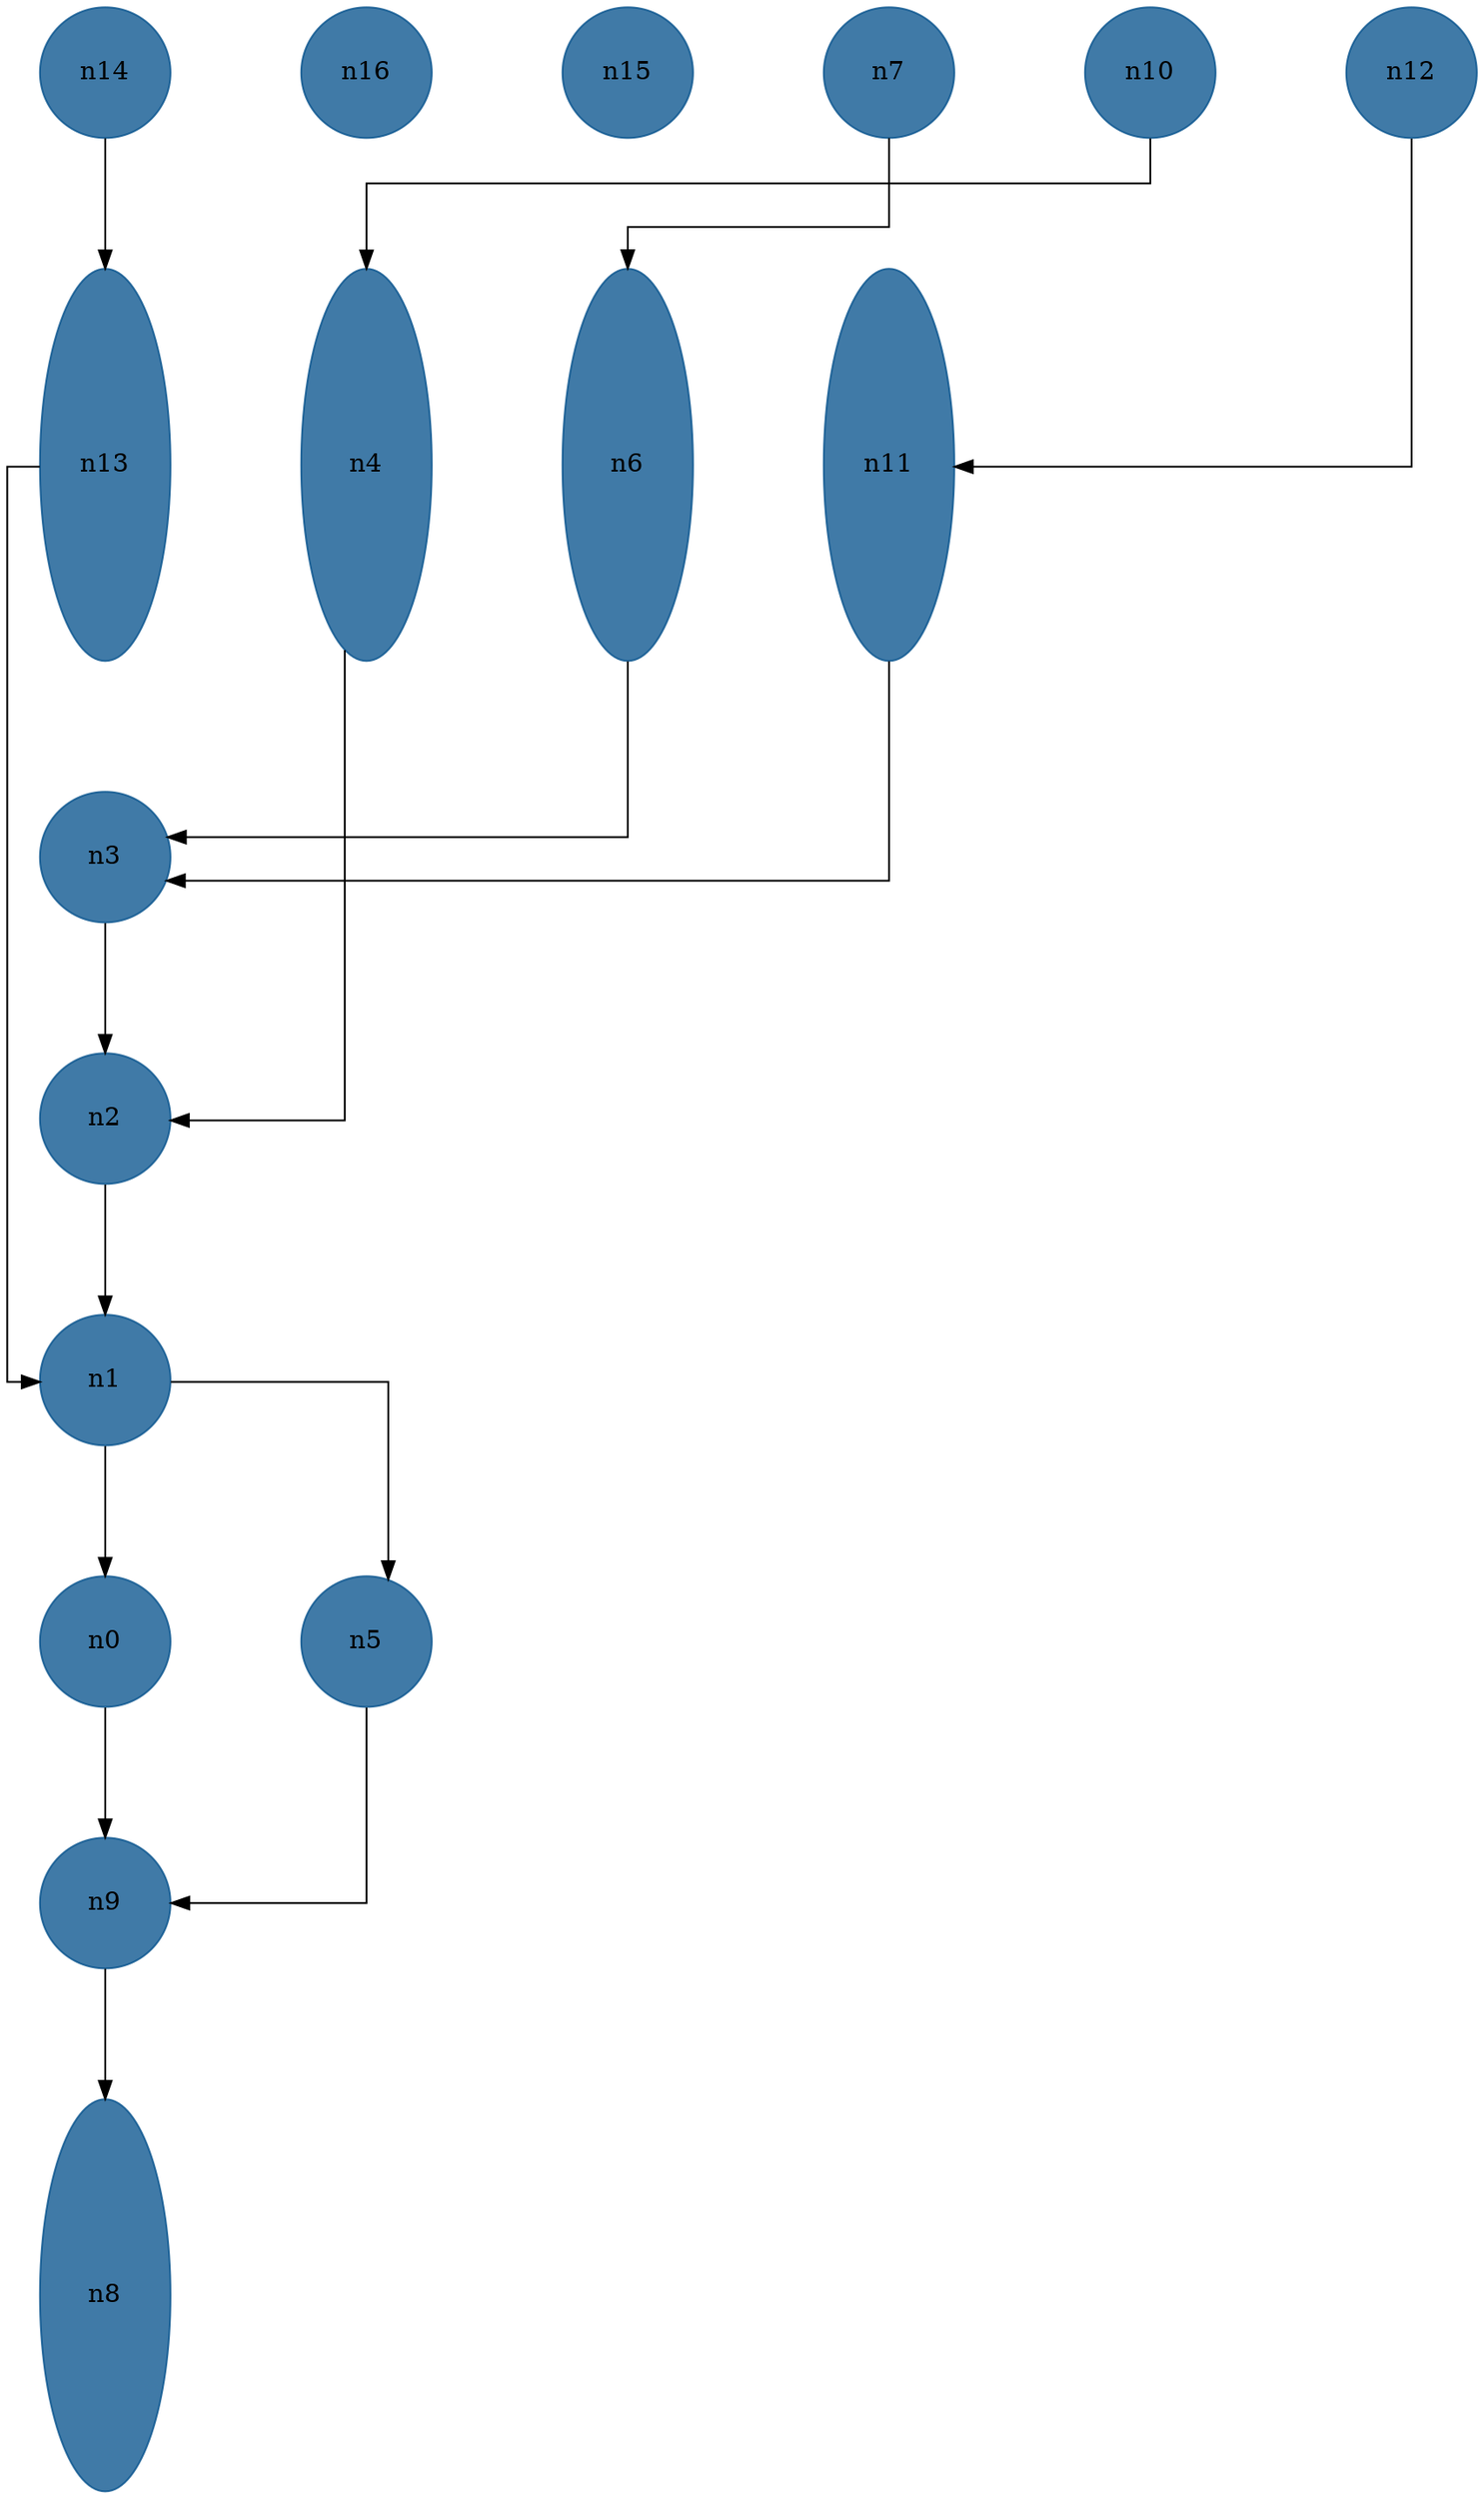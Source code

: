 //do not use DOT to generate pdf use NEATO or FDP
digraph{
layout="neato";
splines="ortho";
n14[shape="ellipse", style="filled", color="#004E8ABF", pos="0,20!", height="1", width="1"];
n14 -> n13;
n16[shape="ellipse", style="filled", color="#004E8ABF", pos="2,20!", height="1", width="1"];
n15[shape="ellipse", style="filled", color="#004E8ABF", pos="4,20!", height="1", width="1"];
n7[shape="ellipse", style="filled", color="#004E8ABF", pos="6,20!", height="1", width="1"];
n7 -> n6;
n10[shape="ellipse", style="filled", color="#004E8ABF", pos="8,20!", height="1", width="1"];
n10 -> n4;
n12[shape="ellipse", style="filled", color="#004E8ABF", pos="10,20!", height="1", width="1"];
n12 -> n11;
n13[shape="ellipse", style="filled", color="#004E8ABF", pos="0,17!", height="3", width="1"];
n13 -> n1;
n4[shape="ellipse", style="filled", color="#004E8ABF", pos="2,17!", height="3", width="1"];
n4 -> n2;
n6[shape="ellipse", style="filled", color="#004E8ABF", pos="4,17!", height="3", width="1"];
n6 -> n3;
n11[shape="ellipse", style="filled", color="#004E8ABF", pos="6,17!", height="3", width="1"];
n11 -> n3;
n3[shape="ellipse", style="filled", color="#004E8ABF", pos="0,14!", height="1", width="1"];
n3 -> n2;
n2[shape="ellipse", style="filled", color="#004E8ABF", pos="0,12!", height="1", width="1"];
n2 -> n1;
n1[shape="ellipse", style="filled", color="#004E8ABF", pos="0,10!", height="1", width="1"];
n1 -> n0;
n1 -> n5;
n0[shape="ellipse", style="filled", color="#004E8ABF", pos="0,8!", height="1", width="1"];
n0 -> n9;
n5[shape="ellipse", style="filled", color="#004E8ABF", pos="2,8!", height="1", width="1"];
n5 -> n9;
n9[shape="ellipse", style="filled", color="#004E8ABF", pos="0,6!", height="1", width="1"];
n9 -> n8;
n8[shape="ellipse", style="filled", color="#004E8ABF", pos="0,3!", height="3", width="1"];
}